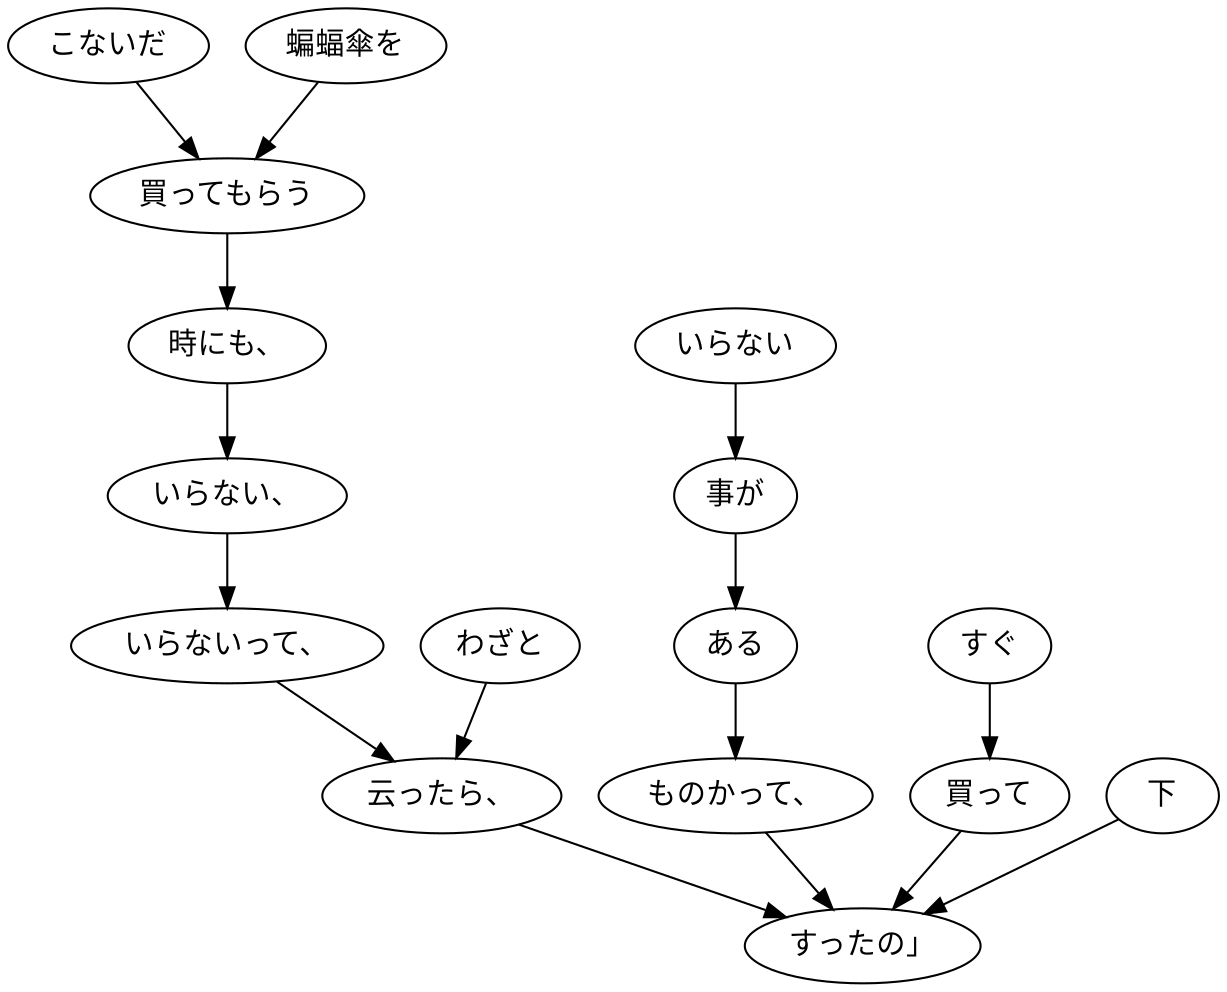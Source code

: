 digraph graph6738 {
	node0 [label="こないだ"];
	node1 [label="蝙蝠傘を"];
	node2 [label="買ってもらう"];
	node3 [label="時にも、"];
	node4 [label="いらない、"];
	node5 [label="いらないって、"];
	node6 [label="わざと"];
	node7 [label="云ったら、"];
	node8 [label="いらない"];
	node9 [label="事が"];
	node10 [label="ある"];
	node11 [label="ものかって、"];
	node12 [label="すぐ"];
	node13 [label="買って"];
	node14 [label="下"];
	node15 [label="すったの」"];
	node0 -> node2;
	node1 -> node2;
	node2 -> node3;
	node3 -> node4;
	node4 -> node5;
	node5 -> node7;
	node6 -> node7;
	node7 -> node15;
	node8 -> node9;
	node9 -> node10;
	node10 -> node11;
	node11 -> node15;
	node12 -> node13;
	node13 -> node15;
	node14 -> node15;
}
